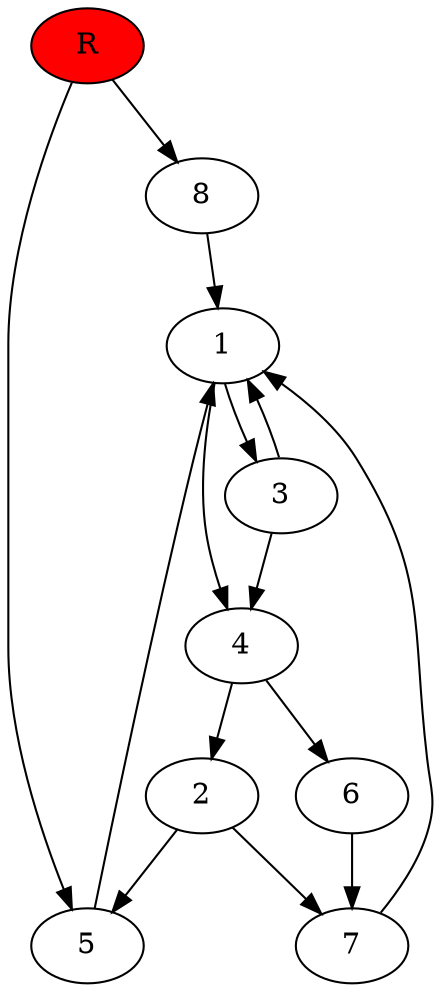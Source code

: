 digraph prb11107 {
	1
	2
	3
	4
	5
	6
	7
	8
	R [fillcolor="#ff0000" style=filled]
	1 -> 3
	1 -> 4
	2 -> 5
	2 -> 7
	3 -> 1
	3 -> 4
	4 -> 2
	4 -> 6
	5 -> 1
	6 -> 7
	7 -> 1
	8 -> 1
	R -> 5
	R -> 8
}
